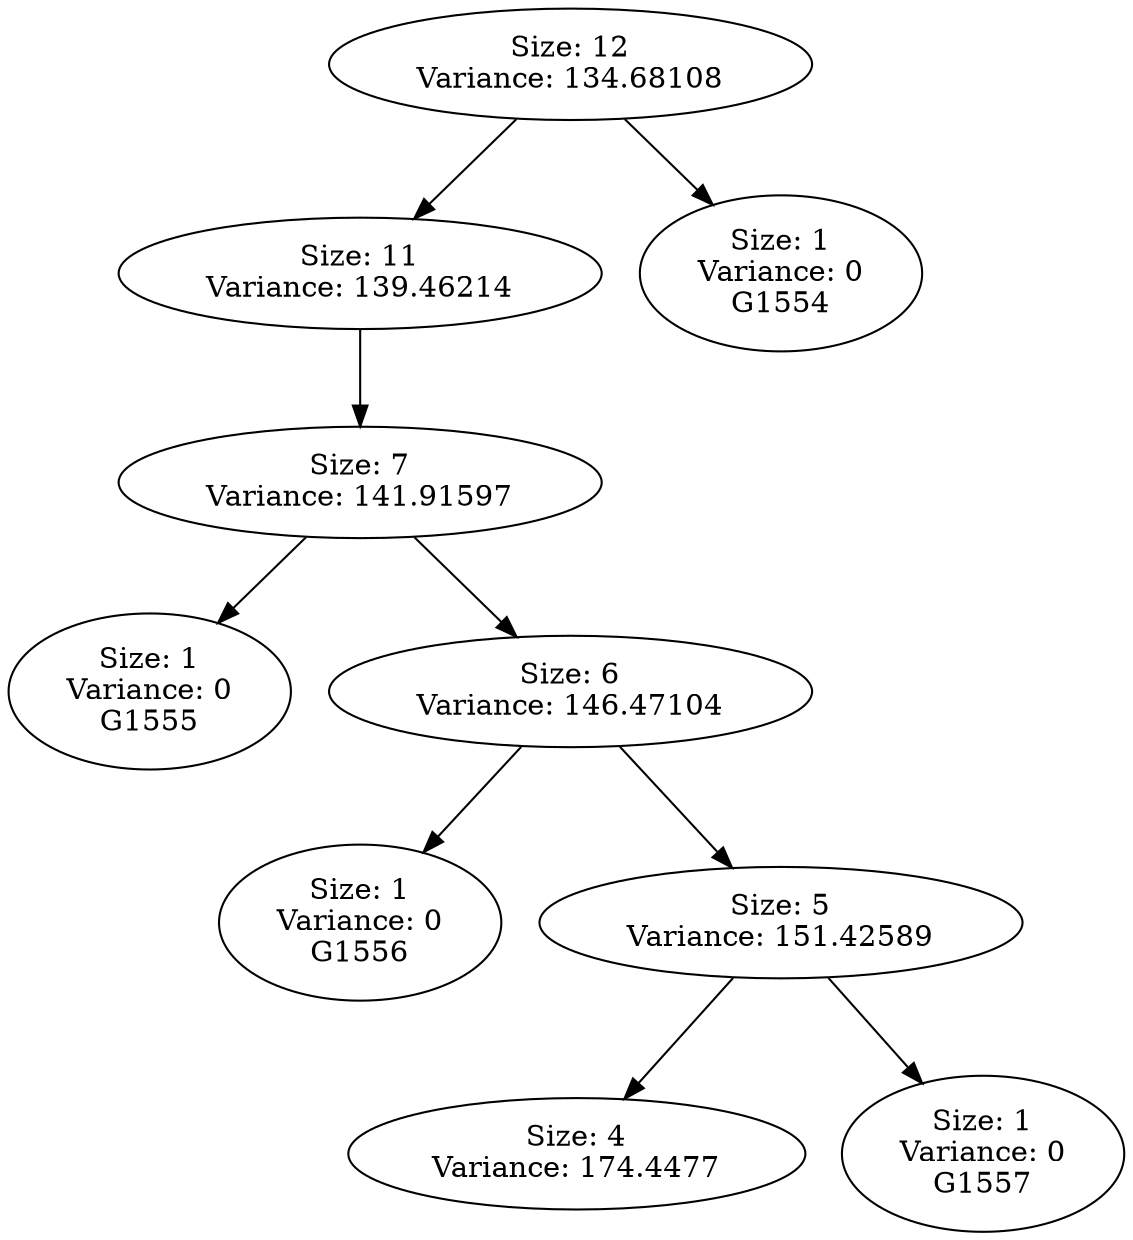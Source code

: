 DIGRAPH G {
"Size: 12\nVariance: 134.68108" -> "Size: 11\nVariance: 139.46214" L=0;
"Size: 12\nVariance: 134.68108" -> "Size: 1\nVariance: 0\nG1554" L=0;
"Size: 11\nVariance: 139.46214" -> "Size: 7\nVariance: 141.91597" L=1;
"Size: 7\nVariance: 141.91597" -> "Size: 1\nVariance: 0\nG1555" L=2;
"Size: 7\nVariance: 141.91597" -> "Size: 6\nVariance: 146.47104" L=2;
"Size: 6\nVariance: 146.47104" -> "Size: 1\nVariance: 0\nG1556" L=3;
"Size: 6\nVariance: 146.47104" -> "Size: 5\nVariance: 151.42589" L=3;
"Size: 5\nVariance: 151.42589" -> "Size: 4\nVariance: 174.4477" L=4;
"Size: 5\nVariance: 151.42589" -> "Size: 1\nVariance: 0\nG1557" L=4;
}
